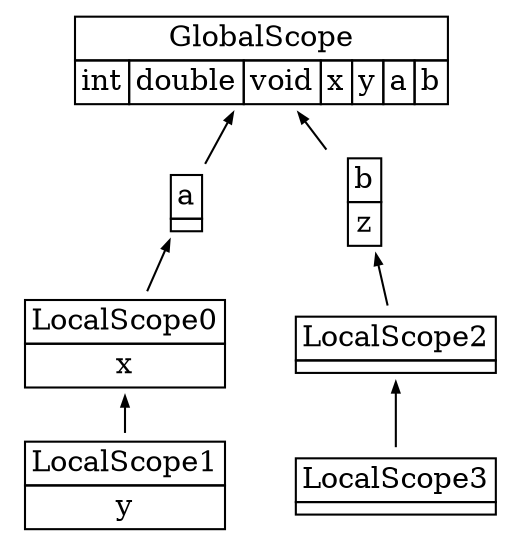 digraph G {
  rankdir = BT
  ranksep = 0.25
  edge [arrowsize = 0.5]
  node [shape = none]

LocalScope1 [label = <<TABLE BORDER="0" CELLBORDER="1" CELLSPACING="0"><TR><TD COLSPAN = "1">LocalScope1</TD></TR><TR><TD>y</TD></TR></TABLE>>];
LocalScope0 [label = <<TABLE BORDER="0" CELLBORDER="1" CELLSPACING="0"><TR><TD COLSPAN = "1">LocalScope0</TD></TR><TR><TD>x</TD></TR></TABLE>>];
a [label = <<TABLE BORDER="0" CELLBORDER="1" CELLSPACING="0"><TR><TD COLSPAN = "0">a</TD></TR><TR><TD></TD></TR></TABLE>>];
LocalScope3 [label = <<TABLE BORDER="0" CELLBORDER="1" CELLSPACING="0"><TR><TD COLSPAN = "0">LocalScope3</TD></TR><TR><TD></TD></TR></TABLE>>];
LocalScope2 [label = <<TABLE BORDER="0" CELLBORDER="1" CELLSPACING="0"><TR><TD COLSPAN = "0">LocalScope2</TD></TR><TR><TD></TD></TR></TABLE>>];
b [label = <<TABLE BORDER="0" CELLBORDER="1" CELLSPACING="0"><TR><TD COLSPAN = "1">b</TD></TR><TR><TD>z</TD></TR></TABLE>>];
GlobalScope [label = <<TABLE BORDER="0" CELLBORDER="1" CELLSPACING="0"><TR><TD COLSPAN = "7">GlobalScope</TD></TR><TR><TD>int</TD><TD>double</TD><TD>void</TD><TD>x</TD><TD>y</TD><TD>a</TD><TD>b</TD></TR></TABLE>>];

a -> GlobalScope;
LocalScope0 -> a;
LocalScope1 -> LocalScope0;
b -> GlobalScope;
LocalScope2 -> b;
LocalScope3 -> LocalScope2;
}